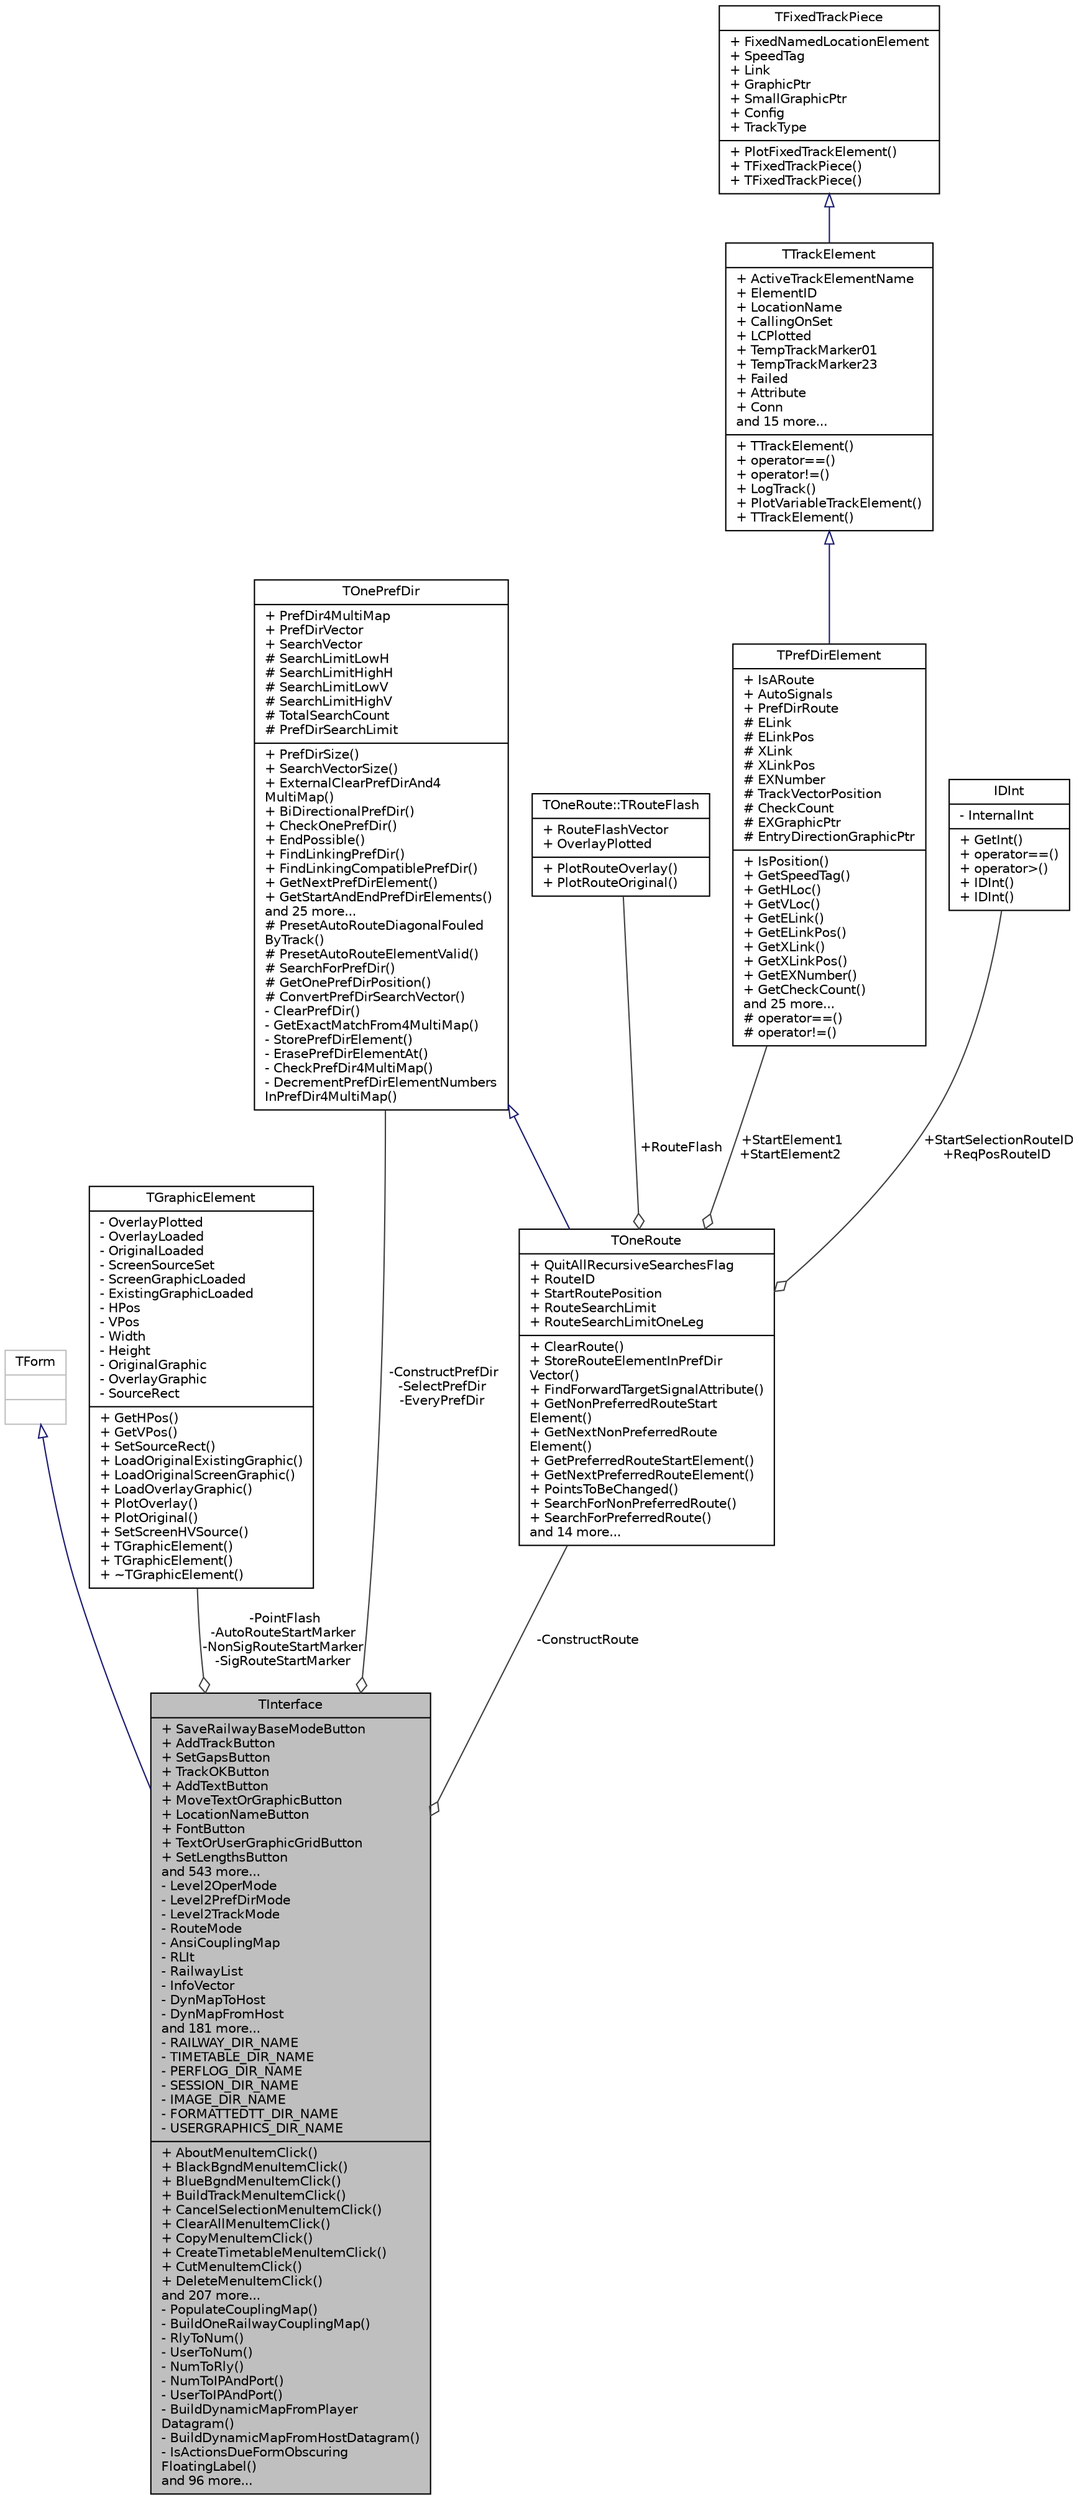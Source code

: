 digraph "TInterface"
{
 // INTERACTIVE_SVG=YES
 // LATEX_PDF_SIZE
  edge [fontname="Helvetica",fontsize="10",labelfontname="Helvetica",labelfontsize="10"];
  node [fontname="Helvetica",fontsize="10",shape=record];
  Node1 [label="{TInterface\n|+ SaveRailwayBaseModeButton\l+ AddTrackButton\l+ SetGapsButton\l+ TrackOKButton\l+ AddTextButton\l+ MoveTextOrGraphicButton\l+ LocationNameButton\l+ FontButton\l+ TextOrUserGraphicGridButton\l+ SetLengthsButton\land 543 more...\l- Level2OperMode\l- Level2PrefDirMode\l- Level2TrackMode\l- RouteMode\l- AnsiCouplingMap\l- RLIt\l- RailwayList\l- InfoVector\l- DynMapToHost\l- DynMapFromHost\land 181 more...\l- RAILWAY_DIR_NAME\l- TIMETABLE_DIR_NAME\l- PERFLOG_DIR_NAME\l- SESSION_DIR_NAME\l- IMAGE_DIR_NAME\l- FORMATTEDTT_DIR_NAME\l- USERGRAPHICS_DIR_NAME\l|+ AboutMenuItemClick()\l+ BlackBgndMenuItemClick()\l+ BlueBgndMenuItemClick()\l+ BuildTrackMenuItemClick()\l+ CancelSelectionMenuItemClick()\l+ ClearAllMenuItemClick()\l+ CopyMenuItemClick()\l+ CreateTimetableMenuItemClick()\l+ CutMenuItemClick()\l+ DeleteMenuItemClick()\land 207 more...\l- PopulateCouplingMap()\l- BuildOneRailwayCouplingMap()\l- RlyToNum()\l- UserToNum()\l- NumToRly()\l- NumToIPAndPort()\l- UserToIPAndPort()\l- BuildDynamicMapFromPlayer\lDatagram()\l- BuildDynamicMapFromHostDatagram()\l- IsActionsDueFormObscuring\lFloatingLabel()\land 96 more...\l}",height=0.2,width=0.4,color="black", fillcolor="grey75", style="filled", fontcolor="black",tooltip=" "];
  Node2 -> Node1 [dir="back",color="midnightblue",fontsize="10",style="solid",arrowtail="onormal",fontname="Helvetica"];
  Node2 [label="{TForm\n||}",height=0.2,width=0.4,color="grey75", fillcolor="white", style="filled",tooltip=" "];
  Node3 -> Node1 [color="grey25",fontsize="10",style="solid",label=" -PointFlash\n-AutoRouteStartMarker\n-NonSigRouteStartMarker\n-SigRouteStartMarker" ,arrowhead="odiamond",fontname="Helvetica"];
  Node3 [label="{TGraphicElement\n|- OverlayPlotted\l- OverlayLoaded\l- OriginalLoaded\l- ScreenSourceSet\l- ScreenGraphicLoaded\l- ExistingGraphicLoaded\l- HPos\l- VPos\l- Width\l- Height\l- OriginalGraphic\l- OverlayGraphic\l- SourceRect\l|+ GetHPos()\l+ GetVPos()\l+ SetSourceRect()\l+ LoadOriginalExistingGraphic()\l+ LoadOriginalScreenGraphic()\l+ LoadOverlayGraphic()\l+ PlotOverlay()\l+ PlotOriginal()\l+ SetScreenHVSource()\l+ TGraphicElement()\l+ TGraphicElement()\l+ ~TGraphicElement()\l}",height=0.2,width=0.4,color="black", fillcolor="white", style="filled",URL="$class_t_graphic_element.html",tooltip="Allows a single Width x Height graphic to change and change back independently of the remaining displ..."];
  Node4 -> Node1 [color="grey25",fontsize="10",style="solid",label=" -ConstructPrefDir\n-SelectPrefDir\n-EveryPrefDir" ,arrowhead="odiamond",fontname="Helvetica"];
  Node4 [label="{TOnePrefDir\n|+ PrefDir4MultiMap\l+ PrefDirVector\l+ SearchVector\l# SearchLimitLowH\l# SearchLimitHighH\l# SearchLimitLowV\l# SearchLimitHighV\l# TotalSearchCount\l# PrefDirSearchLimit\l|+ PrefDirSize()\l+ SearchVectorSize()\l+ ExternalClearPrefDirAnd4\lMultiMap()\l+ BiDirectionalPrefDir()\l+ CheckOnePrefDir()\l+ EndPossible()\l+ FindLinkingPrefDir()\l+ FindLinkingCompatiblePrefDir()\l+ GetNextPrefDirElement()\l+ GetStartAndEndPrefDirElements()\land 25 more...\l# PresetAutoRouteDiagonalFouled\lByTrack()\l# PresetAutoRouteElementValid()\l# SearchForPrefDir()\l# GetOnePrefDirPosition()\l# ConvertPrefDirSearchVector()\l- ClearPrefDir()\l- GetExactMatchFrom4MultiMap()\l- StorePrefDirElement()\l- ErasePrefDirElementAt()\l- CheckPrefDir4MultiMap()\l- DecrementPrefDirElementNumbers\lInPrefDir4MultiMap()\l}",height=0.2,width=0.4,color="black", fillcolor="white", style="filled",URL="$class_t_one_pref_dir.html",tooltip="The basic preferred direction class, consisting of any number of elements with preferred directions s..."];
  Node5 -> Node1 [color="grey25",fontsize="10",style="solid",label=" -ConstructRoute" ,arrowhead="odiamond",fontname="Helvetica"];
  Node5 [label="{TOneRoute\n|+ QuitAllRecursiveSearchesFlag\l+ RouteID\l+ StartRoutePosition\l+ RouteSearchLimit\l+ RouteSearchLimitOneLeg\l|+ ClearRoute()\l+ StoreRouteElementInPrefDir\lVector()\l+ FindForwardTargetSignalAttribute()\l+ GetNonPreferredRouteStart\lElement()\l+ GetNextNonPreferredRoute\lElement()\l+ GetPreferredRouteStartElement()\l+ GetNextPreferredRouteElement()\l+ PointsToBeChanged()\l+ SearchForNonPreferredRoute()\l+ SearchForPreferredRoute()\land 14 more...\l}",height=0.2,width=0.4,color="black", fillcolor="white", style="filled",URL="$class_t_one_route.html",tooltip="A descendent of TOnePrefDir used for routes. Used during contruction of a route (ConstructRoute) and ..."];
  Node4 -> Node5 [dir="back",color="midnightblue",fontsize="10",style="solid",arrowtail="onormal",fontname="Helvetica"];
  Node6 -> Node5 [color="grey25",fontsize="10",style="solid",label=" +RouteFlash" ,arrowhead="odiamond",fontname="Helvetica"];
  Node6 [label="{TOneRoute::TRouteFlash\n|+ RouteFlashVector\l+ OverlayPlotted\l|+ PlotRouteOverlay()\l+ PlotRouteOriginal()\l}",height=0.2,width=0.4,color="black", fillcolor="white", style="filled",URL="$class_t_one_route_1_1_t_route_flash.html",tooltip="The flashing route."];
  Node7 -> Node5 [color="grey25",fontsize="10",style="solid",label=" +StartElement1\n+StartElement2" ,arrowhead="odiamond",fontname="Helvetica"];
  Node7 [label="{TPrefDirElement\n|+ IsARoute\l+ AutoSignals\l+ PrefDirRoute\l# ELink\l# ELinkPos\l# XLink\l# XLinkPos\l# EXNumber\l# TrackVectorPosition\l# CheckCount\l# EXGraphicPtr\l# EntryDirectionGraphicPtr\l|+ IsPosition()\l+ GetSpeedTag()\l+ GetHLoc()\l+ GetVLoc()\l+ GetELink()\l+ GetELinkPos()\l+ GetXLink()\l+ GetXLinkPos()\l+ GetEXNumber()\l+ GetCheckCount()\land 25 more...\l# operator==()\l# operator!=()\l}",height=0.2,width=0.4,color="black", fillcolor="white", style="filled",URL="$class_t_pref_dir_element.html",tooltip="Basic preferred direction or route element - track element with additional members."];
  Node8 -> Node7 [dir="back",color="midnightblue",fontsize="10",style="solid",arrowtail="onormal",fontname="Helvetica"];
  Node8 [label="{TTrackElement\n|+ ActiveTrackElementName\l+ ElementID\l+ LocationName\l+ CallingOnSet\l+ LCPlotted\l+ TempTrackMarker01\l+ TempTrackMarker23\l+ Failed\l+ Attribute\l+ Conn\land 15 more...\l|+ TTrackElement()\l+ operator==()\l+ operator!=()\l+ LogTrack()\l+ PlotVariableTrackElement()\l+ TTrackElement()\l}",height=0.2,width=0.4,color="black", fillcolor="white", style="filled",URL="$class_t_track_element.html",tooltip="Basic track elements as implemented in the overall railway layout."];
  Node9 -> Node8 [dir="back",color="midnightblue",fontsize="10",style="solid",arrowtail="onormal",fontname="Helvetica"];
  Node9 [label="{TFixedTrackPiece\n|+ FixedNamedLocationElement\l+ SpeedTag\l+ Link\l+ GraphicPtr\l+ SmallGraphicPtr\l+ Config\l+ TrackType\l|+ PlotFixedTrackElement()\l+ TFixedTrackPiece()\l+ TFixedTrackPiece()\l}",height=0.2,width=0.4,color="black", fillcolor="white", style="filled",URL="$class_t_fixed_track_piece.html",tooltip=" "];
  Node10 -> Node5 [color="grey25",fontsize="10",style="solid",label=" +StartSelectionRouteID\n+ReqPosRouteID" ,arrowhead="odiamond",fontname="Helvetica"];
  Node10 [label="{IDInt\n|- InternalInt\l|+ GetInt()\l+ operator==()\l+ operator\>()\l+ IDInt()\l+ IDInt()\l}",height=0.2,width=0.4,color="black", fillcolor="white", style="filled",URL="$class_i_d_int.html",tooltip=" "];
}
